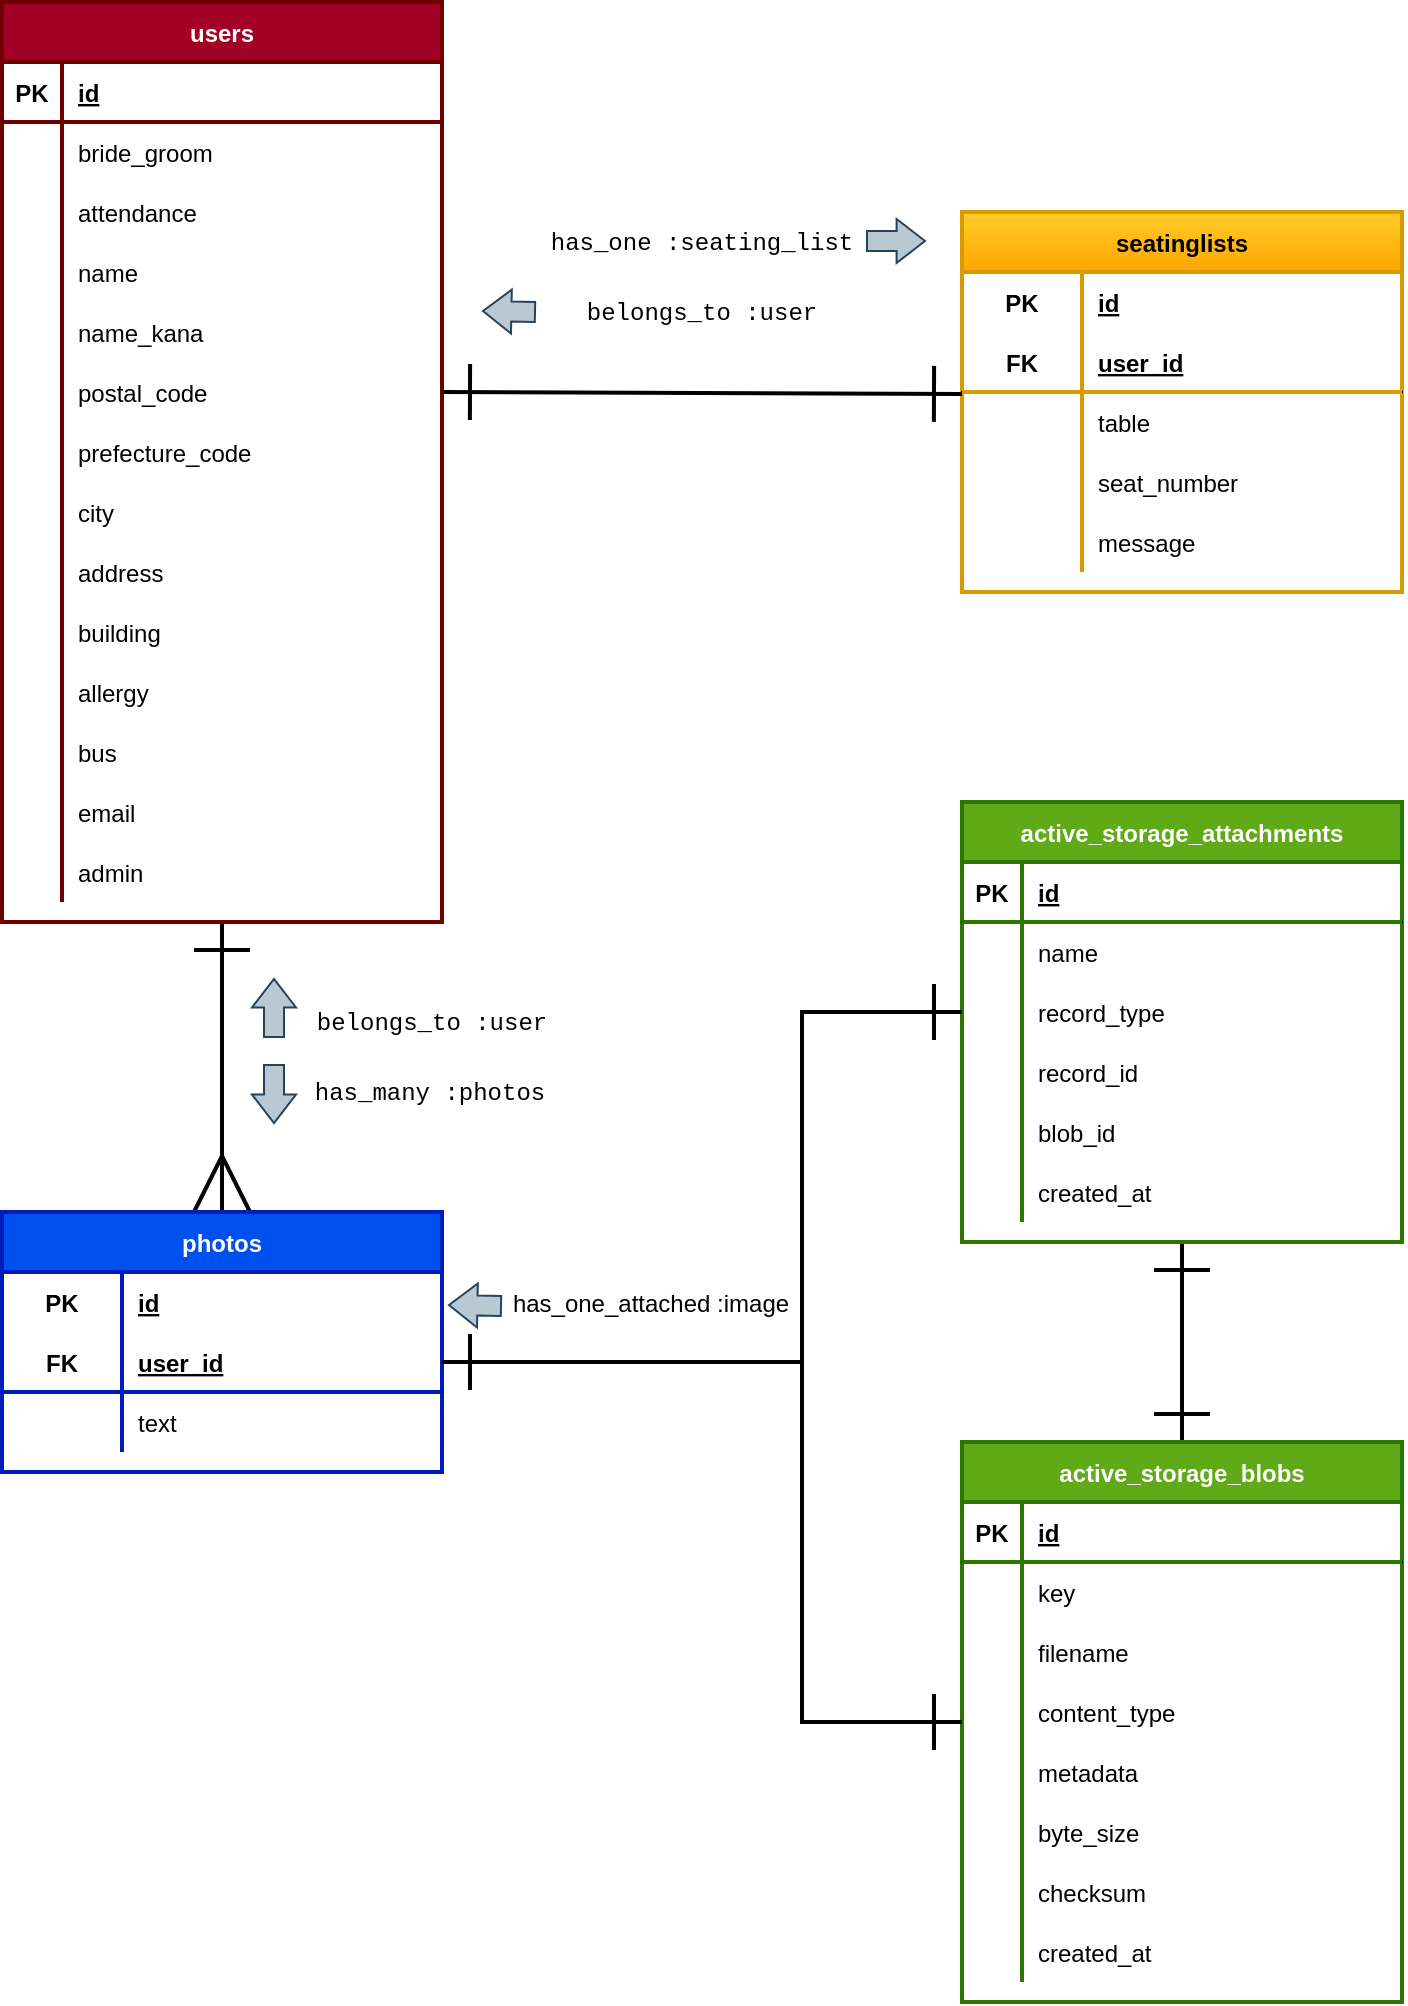 <mxfile>
    <diagram id="AAVCw8jOvvY92qQkPuC3" name="ページ1">
        <mxGraphModel dx="678" dy="627" grid="1" gridSize="10" guides="1" tooltips="1" connect="1" arrows="1" fold="1" page="1" pageScale="1" pageWidth="827" pageHeight="1169" background="#ffffff" math="0" shadow="0">
            <root>
                <mxCell id="0"/>
                <mxCell id="1" parent="0"/>
                <mxCell id="173" style="edgeStyle=none;html=1;exitX=0.5;exitY=1;exitDx=0;exitDy=0;entryX=0.5;entryY=0;entryDx=0;entryDy=0;startArrow=ERone;startFill=0;endArrow=ERmany;endFill=0;startSize=25;endSize=25;targetPerimeterSpacing=25;fontColor=#000000;strokeColor=#000000;strokeWidth=2;" parent="1" source="88" target="160" edge="1">
                    <mxGeometry relative="1" as="geometry"/>
                </mxCell>
                <mxCell id="88" value="users" style="shape=table;startSize=30;container=1;collapsible=1;childLayout=tableLayout;fixedRows=1;rowLines=0;fontStyle=1;align=center;resizeLast=1;fillColor=#a20025;strokeColor=#6F0000;fontColor=#FFFFFF;strokeWidth=2;swimlaneFillColor=#FFFFFF;verticalAlign=middle;labelBorderColor=none;gradientColor=none;" parent="1" vertex="1">
                    <mxGeometry x="40" y="80" width="220" height="460" as="geometry">
                        <mxRectangle x="350" y="130" width="60" height="30" as="alternateBounds"/>
                    </mxGeometry>
                </mxCell>
                <mxCell id="89" value="" style="shape=partialRectangle;collapsible=0;dropTarget=0;pointerEvents=0;fillColor=none;top=0;left=0;bottom=1;right=0;points=[[0,0.5],[1,0.5]];portConstraint=eastwest;" parent="88" vertex="1">
                    <mxGeometry y="30" width="220" height="30" as="geometry"/>
                </mxCell>
                <mxCell id="90" value="PK" style="shape=partialRectangle;connectable=0;fillColor=none;top=0;left=0;bottom=0;right=0;fontStyle=1;overflow=hidden;fontColor=#000000;" parent="89" vertex="1">
                    <mxGeometry width="30" height="30" as="geometry">
                        <mxRectangle width="30" height="30" as="alternateBounds"/>
                    </mxGeometry>
                </mxCell>
                <mxCell id="91" value="id" style="shape=partialRectangle;connectable=0;fillColor=none;top=0;left=0;bottom=0;right=0;align=left;spacingLeft=6;fontStyle=5;overflow=hidden;fontColor=#000000;strokeColor=#000000;" parent="89" vertex="1">
                    <mxGeometry x="30" width="190" height="30" as="geometry">
                        <mxRectangle width="190" height="30" as="alternateBounds"/>
                    </mxGeometry>
                </mxCell>
                <mxCell id="92" value="" style="shape=partialRectangle;collapsible=0;dropTarget=0;pointerEvents=0;fillColor=none;top=0;left=0;bottom=0;right=0;points=[[0,0.5],[1,0.5]];portConstraint=eastwest;" parent="88" vertex="1">
                    <mxGeometry y="60" width="220" height="30" as="geometry"/>
                </mxCell>
                <mxCell id="93" value="" style="shape=partialRectangle;connectable=0;fillColor=none;top=0;left=0;bottom=0;right=0;editable=1;overflow=hidden;" parent="92" vertex="1">
                    <mxGeometry width="30" height="30" as="geometry">
                        <mxRectangle width="30" height="30" as="alternateBounds"/>
                    </mxGeometry>
                </mxCell>
                <mxCell id="94" value="bride_groom" style="shape=partialRectangle;connectable=0;fillColor=none;top=0;left=0;bottom=0;right=0;align=left;spacingLeft=6;overflow=hidden;fontColor=#000000;" parent="92" vertex="1">
                    <mxGeometry x="30" width="190" height="30" as="geometry">
                        <mxRectangle width="190" height="30" as="alternateBounds"/>
                    </mxGeometry>
                </mxCell>
                <mxCell id="95" value="" style="shape=partialRectangle;collapsible=0;dropTarget=0;pointerEvents=0;fillColor=none;top=0;left=0;bottom=0;right=0;points=[[0,0.5],[1,0.5]];portConstraint=eastwest;" parent="88" vertex="1">
                    <mxGeometry y="90" width="220" height="30" as="geometry"/>
                </mxCell>
                <mxCell id="96" value="" style="shape=partialRectangle;connectable=0;fillColor=none;top=0;left=0;bottom=0;right=0;editable=1;overflow=hidden;" parent="95" vertex="1">
                    <mxGeometry width="30" height="30" as="geometry">
                        <mxRectangle width="30" height="30" as="alternateBounds"/>
                    </mxGeometry>
                </mxCell>
                <mxCell id="97" value="attendance" style="shape=partialRectangle;connectable=0;fillColor=none;top=0;left=0;bottom=0;right=0;align=left;spacingLeft=6;overflow=hidden;fontColor=#000000;" parent="95" vertex="1">
                    <mxGeometry x="30" width="190" height="30" as="geometry">
                        <mxRectangle width="190" height="30" as="alternateBounds"/>
                    </mxGeometry>
                </mxCell>
                <mxCell id="98" value="" style="shape=partialRectangle;collapsible=0;dropTarget=0;pointerEvents=0;fillColor=none;top=0;left=0;bottom=0;right=0;points=[[0,0.5],[1,0.5]];portConstraint=eastwest;" parent="88" vertex="1">
                    <mxGeometry y="120" width="220" height="30" as="geometry"/>
                </mxCell>
                <mxCell id="99" value="" style="shape=partialRectangle;connectable=0;fillColor=none;top=0;left=0;bottom=0;right=0;editable=1;overflow=hidden;" parent="98" vertex="1">
                    <mxGeometry width="30" height="30" as="geometry">
                        <mxRectangle width="30" height="30" as="alternateBounds"/>
                    </mxGeometry>
                </mxCell>
                <mxCell id="100" value="name" style="shape=partialRectangle;connectable=0;fillColor=none;top=0;left=0;bottom=0;right=0;align=left;spacingLeft=6;overflow=hidden;fontColor=#000000;" parent="98" vertex="1">
                    <mxGeometry x="30" width="190" height="30" as="geometry">
                        <mxRectangle width="190" height="30" as="alternateBounds"/>
                    </mxGeometry>
                </mxCell>
                <mxCell id="101" value="" style="shape=partialRectangle;collapsible=0;dropTarget=0;pointerEvents=0;fillColor=none;top=0;left=0;bottom=0;right=0;points=[[0,0.5],[1,0.5]];portConstraint=eastwest;" parent="88" vertex="1">
                    <mxGeometry y="150" width="220" height="30" as="geometry"/>
                </mxCell>
                <mxCell id="102" value="" style="shape=partialRectangle;connectable=0;fillColor=none;top=0;left=0;bottom=0;right=0;editable=1;overflow=hidden;" parent="101" vertex="1">
                    <mxGeometry width="30" height="30" as="geometry">
                        <mxRectangle width="30" height="30" as="alternateBounds"/>
                    </mxGeometry>
                </mxCell>
                <mxCell id="103" value="name_kana" style="shape=partialRectangle;connectable=0;fillColor=none;top=0;left=0;bottom=0;right=0;align=left;spacingLeft=6;overflow=hidden;fontColor=#000000;" parent="101" vertex="1">
                    <mxGeometry x="30" width="190" height="30" as="geometry">
                        <mxRectangle width="190" height="30" as="alternateBounds"/>
                    </mxGeometry>
                </mxCell>
                <mxCell id="104" value="" style="shape=partialRectangle;collapsible=0;dropTarget=0;pointerEvents=0;fillColor=none;top=0;left=0;bottom=0;right=0;points=[[0,0.5],[1,0.5]];portConstraint=eastwest;" parent="88" vertex="1">
                    <mxGeometry y="180" width="220" height="30" as="geometry"/>
                </mxCell>
                <mxCell id="105" value="" style="shape=partialRectangle;connectable=0;fillColor=none;top=0;left=0;bottom=0;right=0;editable=1;overflow=hidden;" parent="104" vertex="1">
                    <mxGeometry width="30" height="30" as="geometry">
                        <mxRectangle width="30" height="30" as="alternateBounds"/>
                    </mxGeometry>
                </mxCell>
                <mxCell id="106" value="postal_code" style="shape=partialRectangle;connectable=0;fillColor=none;top=0;left=0;bottom=0;right=0;align=left;spacingLeft=6;overflow=hidden;fontColor=#000000;" parent="104" vertex="1">
                    <mxGeometry x="30" width="190" height="30" as="geometry">
                        <mxRectangle width="190" height="30" as="alternateBounds"/>
                    </mxGeometry>
                </mxCell>
                <mxCell id="107" value="" style="shape=partialRectangle;collapsible=0;dropTarget=0;pointerEvents=0;fillColor=none;top=0;left=0;bottom=0;right=0;points=[[0,0.5],[1,0.5]];portConstraint=eastwest;" parent="88" vertex="1">
                    <mxGeometry y="210" width="220" height="30" as="geometry"/>
                </mxCell>
                <mxCell id="108" value="" style="shape=partialRectangle;connectable=0;fillColor=none;top=0;left=0;bottom=0;right=0;editable=1;overflow=hidden;" parent="107" vertex="1">
                    <mxGeometry width="30" height="30" as="geometry">
                        <mxRectangle width="30" height="30" as="alternateBounds"/>
                    </mxGeometry>
                </mxCell>
                <mxCell id="109" value="prefecture_code" style="shape=partialRectangle;connectable=0;fillColor=none;top=0;left=0;bottom=0;right=0;align=left;spacingLeft=6;overflow=hidden;fontColor=#000000;" parent="107" vertex="1">
                    <mxGeometry x="30" width="190" height="30" as="geometry">
                        <mxRectangle width="190" height="30" as="alternateBounds"/>
                    </mxGeometry>
                </mxCell>
                <mxCell id="110" value="" style="shape=partialRectangle;collapsible=0;dropTarget=0;pointerEvents=0;fillColor=none;top=0;left=0;bottom=0;right=0;points=[[0,0.5],[1,0.5]];portConstraint=eastwest;" parent="88" vertex="1">
                    <mxGeometry y="240" width="220" height="30" as="geometry"/>
                </mxCell>
                <mxCell id="111" value="" style="shape=partialRectangle;connectable=0;fillColor=none;top=0;left=0;bottom=0;right=0;editable=1;overflow=hidden;" parent="110" vertex="1">
                    <mxGeometry width="30" height="30" as="geometry">
                        <mxRectangle width="30" height="30" as="alternateBounds"/>
                    </mxGeometry>
                </mxCell>
                <mxCell id="112" value="city" style="shape=partialRectangle;connectable=0;fillColor=none;top=0;left=0;bottom=0;right=0;align=left;spacingLeft=6;overflow=hidden;fontColor=#000000;" parent="110" vertex="1">
                    <mxGeometry x="30" width="190" height="30" as="geometry">
                        <mxRectangle width="190" height="30" as="alternateBounds"/>
                    </mxGeometry>
                </mxCell>
                <mxCell id="113" value="" style="shape=partialRectangle;collapsible=0;dropTarget=0;pointerEvents=0;fillColor=none;top=0;left=0;bottom=0;right=0;points=[[0,0.5],[1,0.5]];portConstraint=eastwest;" parent="88" vertex="1">
                    <mxGeometry y="270" width="220" height="30" as="geometry"/>
                </mxCell>
                <mxCell id="114" value="" style="shape=partialRectangle;connectable=0;fillColor=none;top=0;left=0;bottom=0;right=0;editable=1;overflow=hidden;" parent="113" vertex="1">
                    <mxGeometry width="30" height="30" as="geometry">
                        <mxRectangle width="30" height="30" as="alternateBounds"/>
                    </mxGeometry>
                </mxCell>
                <mxCell id="115" value="address" style="shape=partialRectangle;connectable=0;fillColor=none;top=0;left=0;bottom=0;right=0;align=left;spacingLeft=6;overflow=hidden;fontColor=#000000;" parent="113" vertex="1">
                    <mxGeometry x="30" width="190" height="30" as="geometry">
                        <mxRectangle width="190" height="30" as="alternateBounds"/>
                    </mxGeometry>
                </mxCell>
                <mxCell id="116" value="" style="shape=partialRectangle;collapsible=0;dropTarget=0;pointerEvents=0;fillColor=none;top=0;left=0;bottom=0;right=0;points=[[0,0.5],[1,0.5]];portConstraint=eastwest;" parent="88" vertex="1">
                    <mxGeometry y="300" width="220" height="30" as="geometry"/>
                </mxCell>
                <mxCell id="117" value="" style="shape=partialRectangle;connectable=0;fillColor=none;top=0;left=0;bottom=0;right=0;editable=1;overflow=hidden;" parent="116" vertex="1">
                    <mxGeometry width="30" height="30" as="geometry">
                        <mxRectangle width="30" height="30" as="alternateBounds"/>
                    </mxGeometry>
                </mxCell>
                <mxCell id="118" value="building" style="shape=partialRectangle;connectable=0;fillColor=none;top=0;left=0;bottom=0;right=0;align=left;spacingLeft=6;overflow=hidden;fontColor=#000000;" parent="116" vertex="1">
                    <mxGeometry x="30" width="190" height="30" as="geometry">
                        <mxRectangle width="190" height="30" as="alternateBounds"/>
                    </mxGeometry>
                </mxCell>
                <mxCell id="119" value="" style="shape=partialRectangle;collapsible=0;dropTarget=0;pointerEvents=0;fillColor=none;top=0;left=0;bottom=0;right=0;points=[[0,0.5],[1,0.5]];portConstraint=eastwest;" parent="88" vertex="1">
                    <mxGeometry y="330" width="220" height="30" as="geometry"/>
                </mxCell>
                <mxCell id="120" value="" style="shape=partialRectangle;connectable=0;fillColor=none;top=0;left=0;bottom=0;right=0;editable=1;overflow=hidden;" parent="119" vertex="1">
                    <mxGeometry width="30" height="30" as="geometry">
                        <mxRectangle width="30" height="30" as="alternateBounds"/>
                    </mxGeometry>
                </mxCell>
                <mxCell id="121" value="allergy" style="shape=partialRectangle;connectable=0;fillColor=none;top=0;left=0;bottom=0;right=0;align=left;spacingLeft=6;overflow=hidden;fontColor=#000000;" parent="119" vertex="1">
                    <mxGeometry x="30" width="190" height="30" as="geometry">
                        <mxRectangle width="190" height="30" as="alternateBounds"/>
                    </mxGeometry>
                </mxCell>
                <mxCell id="122" value="" style="shape=partialRectangle;collapsible=0;dropTarget=0;pointerEvents=0;fillColor=none;top=0;left=0;bottom=0;right=0;points=[[0,0.5],[1,0.5]];portConstraint=eastwest;" parent="88" vertex="1">
                    <mxGeometry y="360" width="220" height="30" as="geometry"/>
                </mxCell>
                <mxCell id="123" value="" style="shape=partialRectangle;connectable=0;fillColor=none;top=0;left=0;bottom=0;right=0;editable=1;overflow=hidden;" parent="122" vertex="1">
                    <mxGeometry width="30" height="30" as="geometry">
                        <mxRectangle width="30" height="30" as="alternateBounds"/>
                    </mxGeometry>
                </mxCell>
                <mxCell id="124" value="bus" style="shape=partialRectangle;connectable=0;fillColor=none;top=0;left=0;bottom=0;right=0;align=left;spacingLeft=6;overflow=hidden;fontColor=#000000;" parent="122" vertex="1">
                    <mxGeometry x="30" width="190" height="30" as="geometry">
                        <mxRectangle width="190" height="30" as="alternateBounds"/>
                    </mxGeometry>
                </mxCell>
                <mxCell id="125" value="" style="shape=partialRectangle;collapsible=0;dropTarget=0;pointerEvents=0;fillColor=none;top=0;left=0;bottom=0;right=0;points=[[0,0.5],[1,0.5]];portConstraint=eastwest;" parent="88" vertex="1">
                    <mxGeometry y="390" width="220" height="30" as="geometry"/>
                </mxCell>
                <mxCell id="126" value="" style="shape=partialRectangle;connectable=0;fillColor=none;top=0;left=0;bottom=0;right=0;editable=1;overflow=hidden;" parent="125" vertex="1">
                    <mxGeometry width="30" height="30" as="geometry">
                        <mxRectangle width="30" height="30" as="alternateBounds"/>
                    </mxGeometry>
                </mxCell>
                <mxCell id="127" value="email" style="shape=partialRectangle;connectable=0;fillColor=none;top=0;left=0;bottom=0;right=0;align=left;spacingLeft=6;overflow=hidden;fontColor=#000000;" parent="125" vertex="1">
                    <mxGeometry x="30" width="190" height="30" as="geometry">
                        <mxRectangle width="190" height="30" as="alternateBounds"/>
                    </mxGeometry>
                </mxCell>
                <mxCell id="128" value="" style="shape=partialRectangle;collapsible=0;dropTarget=0;pointerEvents=0;fillColor=none;top=0;left=0;bottom=0;right=0;points=[[0,0.5],[1,0.5]];portConstraint=eastwest;" parent="88" vertex="1">
                    <mxGeometry y="420" width="220" height="30" as="geometry"/>
                </mxCell>
                <mxCell id="129" value="" style="shape=partialRectangle;connectable=0;fillColor=none;top=0;left=0;bottom=0;right=0;editable=1;overflow=hidden;" parent="128" vertex="1">
                    <mxGeometry width="30" height="30" as="geometry">
                        <mxRectangle width="30" height="30" as="alternateBounds"/>
                    </mxGeometry>
                </mxCell>
                <mxCell id="130" value="admin" style="shape=partialRectangle;connectable=0;fillColor=none;top=0;left=0;bottom=0;right=0;align=left;spacingLeft=6;overflow=hidden;fontColor=#000000;" parent="128" vertex="1">
                    <mxGeometry x="30" width="190" height="30" as="geometry">
                        <mxRectangle width="190" height="30" as="alternateBounds"/>
                    </mxGeometry>
                </mxCell>
                <mxCell id="144" value="seatinglists" style="shape=table;startSize=30;container=1;collapsible=1;childLayout=tableLayout;fixedRows=1;rowLines=0;fontStyle=1;align=center;resizeLast=1;fillColor=#ffcd28;strokeColor=#d79b00;gradientColor=#ffa500;strokeWidth=2;swimlaneFillColor=#FFFFFF;" parent="1" vertex="1">
                    <mxGeometry x="520" y="185" width="220" height="190" as="geometry"/>
                </mxCell>
                <mxCell id="145" value="" style="shape=partialRectangle;collapsible=0;dropTarget=0;pointerEvents=0;fillColor=none;top=0;left=0;bottom=0;right=0;points=[[0,0.5],[1,0.5]];portConstraint=eastwest;" parent="144" vertex="1">
                    <mxGeometry y="30" width="220" height="30" as="geometry"/>
                </mxCell>
                <mxCell id="146" value="PK" style="shape=partialRectangle;connectable=0;fillColor=none;top=0;left=0;bottom=0;right=0;fontStyle=1;overflow=hidden;fontColor=#000000;" parent="145" vertex="1">
                    <mxGeometry width="60" height="30" as="geometry">
                        <mxRectangle width="60" height="30" as="alternateBounds"/>
                    </mxGeometry>
                </mxCell>
                <mxCell id="147" value="id" style="shape=partialRectangle;connectable=0;fillColor=none;top=0;left=0;bottom=0;right=0;align=left;spacingLeft=6;fontStyle=5;overflow=hidden;fontColor=#000000;" parent="145" vertex="1">
                    <mxGeometry x="60" width="160" height="30" as="geometry">
                        <mxRectangle width="160" height="30" as="alternateBounds"/>
                    </mxGeometry>
                </mxCell>
                <mxCell id="148" value="" style="shape=partialRectangle;collapsible=0;dropTarget=0;pointerEvents=0;fillColor=none;top=0;left=0;bottom=1;right=0;points=[[0,0.5],[1,0.5]];portConstraint=eastwest;" parent="144" vertex="1">
                    <mxGeometry y="60" width="220" height="30" as="geometry"/>
                </mxCell>
                <mxCell id="149" value="FK" style="shape=partialRectangle;connectable=0;fillColor=none;top=0;left=0;bottom=0;right=0;fontStyle=1;overflow=hidden;fontColor=#000000;" parent="148" vertex="1">
                    <mxGeometry width="60" height="30" as="geometry">
                        <mxRectangle width="60" height="30" as="alternateBounds"/>
                    </mxGeometry>
                </mxCell>
                <mxCell id="150" value="user_id" style="shape=partialRectangle;connectable=0;fillColor=none;top=0;left=0;bottom=0;right=0;align=left;spacingLeft=6;fontStyle=5;overflow=hidden;fontColor=#000000;" parent="148" vertex="1">
                    <mxGeometry x="60" width="160" height="30" as="geometry">
                        <mxRectangle width="160" height="30" as="alternateBounds"/>
                    </mxGeometry>
                </mxCell>
                <mxCell id="151" value="" style="shape=partialRectangle;collapsible=0;dropTarget=0;pointerEvents=0;fillColor=none;top=0;left=0;bottom=0;right=0;points=[[0,0.5],[1,0.5]];portConstraint=eastwest;" parent="144" vertex="1">
                    <mxGeometry y="90" width="220" height="30" as="geometry"/>
                </mxCell>
                <mxCell id="152" value="" style="shape=partialRectangle;connectable=0;fillColor=none;top=0;left=0;bottom=0;right=0;editable=1;overflow=hidden;" parent="151" vertex="1">
                    <mxGeometry width="60" height="30" as="geometry">
                        <mxRectangle width="60" height="30" as="alternateBounds"/>
                    </mxGeometry>
                </mxCell>
                <mxCell id="153" value="table" style="shape=partialRectangle;connectable=0;fillColor=none;top=0;left=0;bottom=0;right=0;align=left;spacingLeft=6;overflow=hidden;fontColor=#000000;strokeWidth=2;" parent="151" vertex="1">
                    <mxGeometry x="60" width="160" height="30" as="geometry">
                        <mxRectangle width="160" height="30" as="alternateBounds"/>
                    </mxGeometry>
                </mxCell>
                <mxCell id="154" value="" style="shape=partialRectangle;collapsible=0;dropTarget=0;pointerEvents=0;fillColor=none;top=0;left=0;bottom=0;right=0;points=[[0,0.5],[1,0.5]];portConstraint=eastwest;" parent="144" vertex="1">
                    <mxGeometry y="120" width="220" height="30" as="geometry"/>
                </mxCell>
                <mxCell id="155" value="" style="shape=partialRectangle;connectable=0;fillColor=none;top=0;left=0;bottom=0;right=0;editable=1;overflow=hidden;" parent="154" vertex="1">
                    <mxGeometry width="60" height="30" as="geometry">
                        <mxRectangle width="60" height="30" as="alternateBounds"/>
                    </mxGeometry>
                </mxCell>
                <mxCell id="156" value="seat_number" style="shape=partialRectangle;connectable=0;fillColor=none;top=0;left=0;bottom=0;right=0;align=left;spacingLeft=6;overflow=hidden;fontColor=#000000;" parent="154" vertex="1">
                    <mxGeometry x="60" width="160" height="30" as="geometry">
                        <mxRectangle width="160" height="30" as="alternateBounds"/>
                    </mxGeometry>
                </mxCell>
                <mxCell id="157" value="" style="shape=partialRectangle;collapsible=0;dropTarget=0;pointerEvents=0;fillColor=none;top=0;left=0;bottom=0;right=0;points=[[0,0.5],[1,0.5]];portConstraint=eastwest;" parent="144" vertex="1">
                    <mxGeometry y="150" width="220" height="30" as="geometry"/>
                </mxCell>
                <mxCell id="158" value="" style="shape=partialRectangle;connectable=0;fillColor=none;top=0;left=0;bottom=0;right=0;editable=1;overflow=hidden;" parent="157" vertex="1">
                    <mxGeometry width="60" height="30" as="geometry">
                        <mxRectangle width="60" height="30" as="alternateBounds"/>
                    </mxGeometry>
                </mxCell>
                <mxCell id="159" value="message" style="shape=partialRectangle;connectable=0;fillColor=none;top=0;left=0;bottom=0;right=0;align=left;spacingLeft=6;overflow=hidden;fontColor=#000000;" parent="157" vertex="1">
                    <mxGeometry x="60" width="160" height="30" as="geometry">
                        <mxRectangle width="160" height="30" as="alternateBounds"/>
                    </mxGeometry>
                </mxCell>
                <mxCell id="160" value="photos" style="shape=table;startSize=30;container=1;collapsible=1;childLayout=tableLayout;fixedRows=1;rowLines=0;fontStyle=1;align=center;resizeLast=1;fillColor=#0050ef;fontColor=#ffffff;strokeColor=#001DBC;strokeWidth=2;swimlaneFillColor=#FFFFFF;" parent="1" vertex="1">
                    <mxGeometry x="40" y="685" width="220" height="130" as="geometry"/>
                </mxCell>
                <mxCell id="161" value="" style="shape=partialRectangle;collapsible=0;dropTarget=0;pointerEvents=0;fillColor=none;top=0;left=0;bottom=0;right=0;points=[[0,0.5],[1,0.5]];portConstraint=eastwest;" parent="160" vertex="1">
                    <mxGeometry y="30" width="220" height="30" as="geometry"/>
                </mxCell>
                <mxCell id="162" value="PK" style="shape=partialRectangle;connectable=0;fillColor=none;top=0;left=0;bottom=0;right=0;fontStyle=1;overflow=hidden;fontColor=#000000;" parent="161" vertex="1">
                    <mxGeometry width="60" height="30" as="geometry">
                        <mxRectangle width="60" height="30" as="alternateBounds"/>
                    </mxGeometry>
                </mxCell>
                <mxCell id="163" value="id" style="shape=partialRectangle;connectable=0;fillColor=none;top=0;left=0;bottom=0;right=0;align=left;spacingLeft=6;fontStyle=5;overflow=hidden;fontColor=#000000;" parent="161" vertex="1">
                    <mxGeometry x="60" width="160" height="30" as="geometry">
                        <mxRectangle width="160" height="30" as="alternateBounds"/>
                    </mxGeometry>
                </mxCell>
                <mxCell id="164" value="" style="shape=partialRectangle;collapsible=0;dropTarget=0;pointerEvents=0;fillColor=none;top=0;left=0;bottom=1;right=0;points=[[0,0.5],[1,0.5]];portConstraint=eastwest;" parent="160" vertex="1">
                    <mxGeometry y="60" width="220" height="30" as="geometry"/>
                </mxCell>
                <mxCell id="165" value="FK" style="shape=partialRectangle;connectable=0;fillColor=none;top=0;left=0;bottom=0;right=0;fontStyle=1;overflow=hidden;fontColor=#000000;" parent="164" vertex="1">
                    <mxGeometry width="60" height="30" as="geometry">
                        <mxRectangle width="60" height="30" as="alternateBounds"/>
                    </mxGeometry>
                </mxCell>
                <mxCell id="166" value="user_id" style="shape=partialRectangle;connectable=0;fillColor=none;top=0;left=0;bottom=0;right=0;align=left;spacingLeft=6;fontStyle=5;overflow=hidden;fontColor=#000000;" parent="164" vertex="1">
                    <mxGeometry x="60" width="160" height="30" as="geometry">
                        <mxRectangle width="160" height="30" as="alternateBounds"/>
                    </mxGeometry>
                </mxCell>
                <mxCell id="167" value="" style="shape=partialRectangle;collapsible=0;dropTarget=0;pointerEvents=0;fillColor=none;top=0;left=0;bottom=0;right=0;points=[[0,0.5],[1,0.5]];portConstraint=eastwest;" parent="160" vertex="1">
                    <mxGeometry y="90" width="220" height="30" as="geometry"/>
                </mxCell>
                <mxCell id="168" value="" style="shape=partialRectangle;connectable=0;fillColor=none;top=0;left=0;bottom=0;right=0;editable=1;overflow=hidden;" parent="167" vertex="1">
                    <mxGeometry width="60" height="30" as="geometry">
                        <mxRectangle width="60" height="30" as="alternateBounds"/>
                    </mxGeometry>
                </mxCell>
                <mxCell id="169" value="text" style="shape=partialRectangle;connectable=0;fillColor=none;top=0;left=0;bottom=0;right=0;align=left;spacingLeft=6;overflow=hidden;fontColor=#000000;" parent="167" vertex="1">
                    <mxGeometry x="60" width="160" height="30" as="geometry">
                        <mxRectangle width="160" height="30" as="alternateBounds"/>
                    </mxGeometry>
                </mxCell>
                <mxCell id="175" style="edgeStyle=none;html=1;exitX=1;exitY=0.5;exitDx=0;exitDy=0;entryX=0;entryY=0.033;entryDx=0;entryDy=0;entryPerimeter=0;startArrow=ERone;startFill=0;endArrow=ERone;endFill=0;startSize=25;endSize=25;targetPerimeterSpacing=25;strokeColor=#000000;strokeWidth=2;" parent="1" source="104" target="151" edge="1">
                    <mxGeometry relative="1" as="geometry"/>
                </mxCell>
                <mxCell id="237" style="edgeStyle=none;html=1;exitX=0.5;exitY=1;exitDx=0;exitDy=0;entryX=0.5;entryY=0;entryDx=0;entryDy=0;startArrow=ERone;startFill=0;endArrow=ERone;endFill=0;startSize=25;endSize=25;targetPerimeterSpacing=25;fontColor=#000000;strokeColor=#000000;strokeWidth=2;" parent="1" source="193" target="212" edge="1">
                    <mxGeometry relative="1" as="geometry"/>
                </mxCell>
                <mxCell id="193" value="active_storage_attachments" style="shape=table;startSize=30;container=1;collapsible=1;childLayout=tableLayout;fixedRows=1;rowLines=0;fontStyle=1;align=center;resizeLast=1;fillColor=#60a917;fontColor=#ffffff;strokeColor=#2D7600;strokeWidth=2;swimlaneFillColor=#FFFFFF;" parent="1" vertex="1">
                    <mxGeometry x="520" y="480" width="220" height="220" as="geometry"/>
                </mxCell>
                <mxCell id="194" value="" style="shape=partialRectangle;collapsible=0;dropTarget=0;pointerEvents=0;fillColor=none;top=0;left=0;bottom=1;right=0;points=[[0,0.5],[1,0.5]];portConstraint=eastwest;" parent="193" vertex="1">
                    <mxGeometry y="30" width="220" height="30" as="geometry"/>
                </mxCell>
                <mxCell id="195" value="PK" style="shape=partialRectangle;connectable=0;fillColor=none;top=0;left=0;bottom=0;right=0;fontStyle=1;overflow=hidden;fontColor=#000000;" parent="194" vertex="1">
                    <mxGeometry width="30" height="30" as="geometry">
                        <mxRectangle width="30" height="30" as="alternateBounds"/>
                    </mxGeometry>
                </mxCell>
                <mxCell id="196" value="id" style="shape=partialRectangle;connectable=0;fillColor=none;top=0;left=0;bottom=0;right=0;align=left;spacingLeft=6;fontStyle=5;overflow=hidden;fontColor=#000000;" parent="194" vertex="1">
                    <mxGeometry x="30" width="190" height="30" as="geometry">
                        <mxRectangle width="190" height="30" as="alternateBounds"/>
                    </mxGeometry>
                </mxCell>
                <mxCell id="197" value="" style="shape=partialRectangle;collapsible=0;dropTarget=0;pointerEvents=0;fillColor=none;top=0;left=0;bottom=0;right=0;points=[[0,0.5],[1,0.5]];portConstraint=eastwest;" parent="193" vertex="1">
                    <mxGeometry y="60" width="220" height="30" as="geometry"/>
                </mxCell>
                <mxCell id="198" value="" style="shape=partialRectangle;connectable=0;fillColor=none;top=0;left=0;bottom=0;right=0;editable=1;overflow=hidden;" parent="197" vertex="1">
                    <mxGeometry width="30" height="30" as="geometry">
                        <mxRectangle width="30" height="30" as="alternateBounds"/>
                    </mxGeometry>
                </mxCell>
                <mxCell id="199" value="name" style="shape=partialRectangle;connectable=0;fillColor=none;top=0;left=0;bottom=0;right=0;align=left;spacingLeft=6;overflow=hidden;fontColor=#000000;" parent="197" vertex="1">
                    <mxGeometry x="30" width="190" height="30" as="geometry">
                        <mxRectangle width="190" height="30" as="alternateBounds"/>
                    </mxGeometry>
                </mxCell>
                <mxCell id="200" value="" style="shape=partialRectangle;collapsible=0;dropTarget=0;pointerEvents=0;fillColor=none;top=0;left=0;bottom=0;right=0;points=[[0,0.5],[1,0.5]];portConstraint=eastwest;" parent="193" vertex="1">
                    <mxGeometry y="90" width="220" height="30" as="geometry"/>
                </mxCell>
                <mxCell id="201" value="" style="shape=partialRectangle;connectable=0;fillColor=none;top=0;left=0;bottom=0;right=0;editable=1;overflow=hidden;" parent="200" vertex="1">
                    <mxGeometry width="30" height="30" as="geometry">
                        <mxRectangle width="30" height="30" as="alternateBounds"/>
                    </mxGeometry>
                </mxCell>
                <mxCell id="202" value="record_type" style="shape=partialRectangle;connectable=0;fillColor=none;top=0;left=0;bottom=0;right=0;align=left;spacingLeft=6;overflow=hidden;fontColor=#000000;" parent="200" vertex="1">
                    <mxGeometry x="30" width="190" height="30" as="geometry">
                        <mxRectangle width="190" height="30" as="alternateBounds"/>
                    </mxGeometry>
                </mxCell>
                <mxCell id="203" value="" style="shape=partialRectangle;collapsible=0;dropTarget=0;pointerEvents=0;fillColor=none;top=0;left=0;bottom=0;right=0;points=[[0,0.5],[1,0.5]];portConstraint=eastwest;" parent="193" vertex="1">
                    <mxGeometry y="120" width="220" height="30" as="geometry"/>
                </mxCell>
                <mxCell id="204" value="" style="shape=partialRectangle;connectable=0;fillColor=none;top=0;left=0;bottom=0;right=0;editable=1;overflow=hidden;" parent="203" vertex="1">
                    <mxGeometry width="30" height="30" as="geometry">
                        <mxRectangle width="30" height="30" as="alternateBounds"/>
                    </mxGeometry>
                </mxCell>
                <mxCell id="205" value="record_id" style="shape=partialRectangle;connectable=0;fillColor=none;top=0;left=0;bottom=0;right=0;align=left;spacingLeft=6;overflow=hidden;fontColor=#000000;" parent="203" vertex="1">
                    <mxGeometry x="30" width="190" height="30" as="geometry">
                        <mxRectangle width="190" height="30" as="alternateBounds"/>
                    </mxGeometry>
                </mxCell>
                <mxCell id="206" value="" style="shape=partialRectangle;collapsible=0;dropTarget=0;pointerEvents=0;fillColor=none;top=0;left=0;bottom=0;right=0;points=[[0,0.5],[1,0.5]];portConstraint=eastwest;" parent="193" vertex="1">
                    <mxGeometry y="150" width="220" height="30" as="geometry"/>
                </mxCell>
                <mxCell id="207" value="" style="shape=partialRectangle;connectable=0;fillColor=none;top=0;left=0;bottom=0;right=0;editable=1;overflow=hidden;" parent="206" vertex="1">
                    <mxGeometry width="30" height="30" as="geometry">
                        <mxRectangle width="30" height="30" as="alternateBounds"/>
                    </mxGeometry>
                </mxCell>
                <mxCell id="208" value="blob_id" style="shape=partialRectangle;connectable=0;fillColor=none;top=0;left=0;bottom=0;right=0;align=left;spacingLeft=6;overflow=hidden;fontColor=#000000;" parent="206" vertex="1">
                    <mxGeometry x="30" width="190" height="30" as="geometry">
                        <mxRectangle width="190" height="30" as="alternateBounds"/>
                    </mxGeometry>
                </mxCell>
                <mxCell id="209" value="" style="shape=partialRectangle;collapsible=0;dropTarget=0;pointerEvents=0;fillColor=none;top=0;left=0;bottom=0;right=0;points=[[0,0.5],[1,0.5]];portConstraint=eastwest;" parent="193" vertex="1">
                    <mxGeometry y="180" width="220" height="30" as="geometry"/>
                </mxCell>
                <mxCell id="210" value="" style="shape=partialRectangle;connectable=0;fillColor=none;top=0;left=0;bottom=0;right=0;editable=1;overflow=hidden;" parent="209" vertex="1">
                    <mxGeometry width="30" height="30" as="geometry">
                        <mxRectangle width="30" height="30" as="alternateBounds"/>
                    </mxGeometry>
                </mxCell>
                <mxCell id="211" value="created_at" style="shape=partialRectangle;connectable=0;fillColor=none;top=0;left=0;bottom=0;right=0;align=left;spacingLeft=6;overflow=hidden;fontColor=#000000;" parent="209" vertex="1">
                    <mxGeometry x="30" width="190" height="30" as="geometry">
                        <mxRectangle width="190" height="30" as="alternateBounds"/>
                    </mxGeometry>
                </mxCell>
                <mxCell id="212" value="active_storage_blobs" style="shape=table;startSize=30;container=1;collapsible=1;childLayout=tableLayout;fixedRows=1;rowLines=0;fontStyle=1;align=center;resizeLast=1;fillColor=#60a917;fontColor=#FFFFFF;strokeColor=#2D7600;swimlaneFillColor=#FFFFFF;strokeWidth=2;" parent="1" vertex="1">
                    <mxGeometry x="520" y="800" width="220" height="280" as="geometry"/>
                </mxCell>
                <mxCell id="213" value="" style="shape=partialRectangle;collapsible=0;dropTarget=0;pointerEvents=0;fillColor=none;top=0;left=0;bottom=1;right=0;points=[[0,0.5],[1,0.5]];portConstraint=eastwest;" parent="212" vertex="1">
                    <mxGeometry y="30" width="220" height="30" as="geometry"/>
                </mxCell>
                <mxCell id="214" value="PK" style="shape=partialRectangle;connectable=0;fillColor=none;top=0;left=0;bottom=0;right=0;fontStyle=1;overflow=hidden;fontColor=#000000;" parent="213" vertex="1">
                    <mxGeometry width="30" height="30" as="geometry">
                        <mxRectangle width="30" height="30" as="alternateBounds"/>
                    </mxGeometry>
                </mxCell>
                <mxCell id="215" value="id" style="shape=partialRectangle;connectable=0;fillColor=none;top=0;left=0;bottom=0;right=0;align=left;spacingLeft=6;fontStyle=5;overflow=hidden;fontColor=#000000;strokeColor=#000000;" parent="213" vertex="1">
                    <mxGeometry x="30" width="190" height="30" as="geometry">
                        <mxRectangle width="190" height="30" as="alternateBounds"/>
                    </mxGeometry>
                </mxCell>
                <mxCell id="216" value="" style="shape=partialRectangle;collapsible=0;dropTarget=0;pointerEvents=0;fillColor=none;top=0;left=0;bottom=0;right=0;points=[[0,0.5],[1,0.5]];portConstraint=eastwest;" parent="212" vertex="1">
                    <mxGeometry y="60" width="220" height="30" as="geometry"/>
                </mxCell>
                <mxCell id="217" value="" style="shape=partialRectangle;connectable=0;fillColor=none;top=0;left=0;bottom=0;right=0;editable=1;overflow=hidden;" parent="216" vertex="1">
                    <mxGeometry width="30" height="30" as="geometry">
                        <mxRectangle width="30" height="30" as="alternateBounds"/>
                    </mxGeometry>
                </mxCell>
                <mxCell id="218" value="key" style="shape=partialRectangle;connectable=0;fillColor=none;top=0;left=0;bottom=0;right=0;align=left;spacingLeft=6;overflow=hidden;fontColor=#000000;" parent="216" vertex="1">
                    <mxGeometry x="30" width="190" height="30" as="geometry">
                        <mxRectangle width="190" height="30" as="alternateBounds"/>
                    </mxGeometry>
                </mxCell>
                <mxCell id="219" value="" style="shape=partialRectangle;collapsible=0;dropTarget=0;pointerEvents=0;fillColor=none;top=0;left=0;bottom=0;right=0;points=[[0,0.5],[1,0.5]];portConstraint=eastwest;" parent="212" vertex="1">
                    <mxGeometry y="90" width="220" height="30" as="geometry"/>
                </mxCell>
                <mxCell id="220" value="" style="shape=partialRectangle;connectable=0;fillColor=none;top=0;left=0;bottom=0;right=0;editable=1;overflow=hidden;" parent="219" vertex="1">
                    <mxGeometry width="30" height="30" as="geometry">
                        <mxRectangle width="30" height="30" as="alternateBounds"/>
                    </mxGeometry>
                </mxCell>
                <mxCell id="221" value="filename" style="shape=partialRectangle;connectable=0;fillColor=none;top=0;left=0;bottom=0;right=0;align=left;spacingLeft=6;overflow=hidden;fontColor=#000000;" parent="219" vertex="1">
                    <mxGeometry x="30" width="190" height="30" as="geometry">
                        <mxRectangle width="190" height="30" as="alternateBounds"/>
                    </mxGeometry>
                </mxCell>
                <mxCell id="222" value="" style="shape=partialRectangle;collapsible=0;dropTarget=0;pointerEvents=0;fillColor=none;top=0;left=0;bottom=0;right=0;points=[[0,0.5],[1,0.5]];portConstraint=eastwest;" parent="212" vertex="1">
                    <mxGeometry y="120" width="220" height="30" as="geometry"/>
                </mxCell>
                <mxCell id="223" value="" style="shape=partialRectangle;connectable=0;fillColor=none;top=0;left=0;bottom=0;right=0;editable=1;overflow=hidden;" parent="222" vertex="1">
                    <mxGeometry width="30" height="30" as="geometry">
                        <mxRectangle width="30" height="30" as="alternateBounds"/>
                    </mxGeometry>
                </mxCell>
                <mxCell id="224" value="content_type" style="shape=partialRectangle;connectable=0;fillColor=none;top=0;left=0;bottom=0;right=0;align=left;spacingLeft=6;overflow=hidden;fontColor=#000000;" parent="222" vertex="1">
                    <mxGeometry x="30" width="190" height="30" as="geometry">
                        <mxRectangle width="190" height="30" as="alternateBounds"/>
                    </mxGeometry>
                </mxCell>
                <mxCell id="225" value="" style="shape=partialRectangle;collapsible=0;dropTarget=0;pointerEvents=0;fillColor=none;top=0;left=0;bottom=0;right=0;points=[[0,0.5],[1,0.5]];portConstraint=eastwest;" parent="212" vertex="1">
                    <mxGeometry y="150" width="220" height="30" as="geometry"/>
                </mxCell>
                <mxCell id="226" value="" style="shape=partialRectangle;connectable=0;fillColor=none;top=0;left=0;bottom=0;right=0;editable=1;overflow=hidden;" parent="225" vertex="1">
                    <mxGeometry width="30" height="30" as="geometry">
                        <mxRectangle width="30" height="30" as="alternateBounds"/>
                    </mxGeometry>
                </mxCell>
                <mxCell id="227" value="metadata" style="shape=partialRectangle;connectable=0;fillColor=none;top=0;left=0;bottom=0;right=0;align=left;spacingLeft=6;overflow=hidden;fontColor=#000000;" parent="225" vertex="1">
                    <mxGeometry x="30" width="190" height="30" as="geometry">
                        <mxRectangle width="190" height="30" as="alternateBounds"/>
                    </mxGeometry>
                </mxCell>
                <mxCell id="228" value="" style="shape=partialRectangle;collapsible=0;dropTarget=0;pointerEvents=0;fillColor=none;top=0;left=0;bottom=0;right=0;points=[[0,0.5],[1,0.5]];portConstraint=eastwest;" parent="212" vertex="1">
                    <mxGeometry y="180" width="220" height="30" as="geometry"/>
                </mxCell>
                <mxCell id="229" value="" style="shape=partialRectangle;connectable=0;fillColor=none;top=0;left=0;bottom=0;right=0;editable=1;overflow=hidden;" parent="228" vertex="1">
                    <mxGeometry width="30" height="30" as="geometry">
                        <mxRectangle width="30" height="30" as="alternateBounds"/>
                    </mxGeometry>
                </mxCell>
                <mxCell id="230" value="byte_size" style="shape=partialRectangle;connectable=0;fillColor=none;top=0;left=0;bottom=0;right=0;align=left;spacingLeft=6;overflow=hidden;fontColor=#000000;" parent="228" vertex="1">
                    <mxGeometry x="30" width="190" height="30" as="geometry">
                        <mxRectangle width="190" height="30" as="alternateBounds"/>
                    </mxGeometry>
                </mxCell>
                <mxCell id="231" value="" style="shape=partialRectangle;collapsible=0;dropTarget=0;pointerEvents=0;fillColor=none;top=0;left=0;bottom=0;right=0;points=[[0,0.5],[1,0.5]];portConstraint=eastwest;" parent="212" vertex="1">
                    <mxGeometry y="210" width="220" height="30" as="geometry"/>
                </mxCell>
                <mxCell id="232" value="" style="shape=partialRectangle;connectable=0;fillColor=none;top=0;left=0;bottom=0;right=0;editable=1;overflow=hidden;" parent="231" vertex="1">
                    <mxGeometry width="30" height="30" as="geometry">
                        <mxRectangle width="30" height="30" as="alternateBounds"/>
                    </mxGeometry>
                </mxCell>
                <mxCell id="233" value="checksum" style="shape=partialRectangle;connectable=0;fillColor=none;top=0;left=0;bottom=0;right=0;align=left;spacingLeft=6;overflow=hidden;fontColor=#000000;" parent="231" vertex="1">
                    <mxGeometry x="30" width="190" height="30" as="geometry">
                        <mxRectangle width="190" height="30" as="alternateBounds"/>
                    </mxGeometry>
                </mxCell>
                <mxCell id="234" value="" style="shape=partialRectangle;collapsible=0;dropTarget=0;pointerEvents=0;fillColor=none;top=0;left=0;bottom=0;right=0;points=[[0,0.5],[1,0.5]];portConstraint=eastwest;" parent="212" vertex="1">
                    <mxGeometry y="240" width="220" height="30" as="geometry"/>
                </mxCell>
                <mxCell id="235" value="" style="shape=partialRectangle;connectable=0;fillColor=none;top=0;left=0;bottom=0;right=0;editable=1;overflow=hidden;" parent="234" vertex="1">
                    <mxGeometry width="30" height="30" as="geometry">
                        <mxRectangle width="30" height="30" as="alternateBounds"/>
                    </mxGeometry>
                </mxCell>
                <mxCell id="236" value="created_at" style="shape=partialRectangle;connectable=0;fillColor=none;top=0;left=0;bottom=0;right=0;align=left;spacingLeft=6;overflow=hidden;fontColor=#000000;" parent="234" vertex="1">
                    <mxGeometry x="30" width="190" height="30" as="geometry">
                        <mxRectangle width="190" height="30" as="alternateBounds"/>
                    </mxGeometry>
                </mxCell>
                <mxCell id="238" style="edgeStyle=none;html=1;exitX=0;exitY=0.5;exitDx=0;exitDy=0;startArrow=ERone;startFill=0;endArrow=ERone;endFill=0;startSize=25;endSize=25;targetPerimeterSpacing=25;rounded=0;strokeColor=#000000;strokeWidth=2;" parent="1" source="200" edge="1">
                    <mxGeometry relative="1" as="geometry">
                        <mxPoint x="520" y="940" as="targetPoint"/>
                        <Array as="points">
                            <mxPoint x="440" y="585"/>
                            <mxPoint x="440" y="940"/>
                        </Array>
                    </mxGeometry>
                </mxCell>
                <mxCell id="239" style="edgeStyle=none;rounded=0;html=1;exitX=1;exitY=0.5;exitDx=0;exitDy=0;startArrow=ERone;startFill=0;endArrow=none;endFill=0;startSize=25;endSize=25;targetPerimeterSpacing=25;strokeColor=#000000;strokeWidth=2;" parent="1" source="164" edge="1">
                    <mxGeometry relative="1" as="geometry">
                        <mxPoint x="440" y="760" as="targetPoint"/>
                    </mxGeometry>
                </mxCell>
                <mxCell id="246" value="" style="endArrow=classic;html=1;rounded=0;targetPerimeterSpacing=0;jumpSize=6;shape=flexArrow;endWidth=11;endSize=4.4;fillColor=#bac8d3;strokeColor=#23445d;" parent="1" edge="1">
                    <mxGeometry width="50" height="50" relative="1" as="geometry">
                        <mxPoint x="290" y="732" as="sourcePoint"/>
                        <mxPoint x="263" y="731.5" as="targetPoint"/>
                    </mxGeometry>
                </mxCell>
                <mxCell id="247" value="&lt;span&gt;&lt;font&gt;has_one_attached :image&lt;/font&gt;&lt;/span&gt;" style="text;html=1;align=center;verticalAlign=middle;whiteSpace=wrap;rounded=0;fillColor=none;strokeColor=none;fontColor=#000000;" parent="1" vertex="1">
                    <mxGeometry x="293" y="716" width="143" height="30" as="geometry"/>
                </mxCell>
                <mxCell id="249" value="&lt;div style=&quot;font-family: menlo, monaco, &amp;quot;courier new&amp;quot;, monospace; line-height: 18px;&quot;&gt;has_one :seating_list&lt;br&gt;&lt;/div&gt;" style="text;html=1;fillColor=none;align=center;verticalAlign=middle;whiteSpace=wrap;rounded=0;strokeColor=none;fontColor=#000000;" parent="1" vertex="1">
                    <mxGeometry x="310" y="185" width="160" height="30" as="geometry"/>
                </mxCell>
                <mxCell id="250" value="&lt;div style=&quot;font-family: menlo, monaco, &amp;quot;courier new&amp;quot;, monospace; line-height: 18px;&quot;&gt;&lt;div style=&quot;font-family: &amp;quot;menlo&amp;quot; , &amp;quot;monaco&amp;quot; , &amp;quot;courier new&amp;quot; , monospace ; line-height: 18px&quot;&gt;has_many :photos&lt;/div&gt;&lt;/div&gt;" style="text;html=1;strokeColor=none;fillColor=none;align=center;verticalAlign=middle;whiteSpace=wrap;rounded=0;fontColor=#000000;" parent="1" vertex="1">
                    <mxGeometry x="189" y="610" width="130" height="30" as="geometry"/>
                </mxCell>
                <mxCell id="251" value="&lt;div style=&quot;font-family: menlo, monaco, &amp;quot;courier new&amp;quot;, monospace; font-weight: normal; font-size: 12px; line-height: 18px;&quot;&gt;&lt;div&gt;&lt;span style=&quot;&quot;&gt;belongs_to :user&lt;/span&gt;&lt;/div&gt;&lt;/div&gt;" style="text;whiteSpace=wrap;html=1;fillColor=none;strokeColor=none;align=center;fontColor=#000000;" parent="1" vertex="1">
                    <mxGeometry x="310" y="220" width="160" height="30" as="geometry"/>
                </mxCell>
                <mxCell id="252" value="&lt;div style=&quot;font-family: menlo, monaco, &amp;quot;courier new&amp;quot;, monospace; font-weight: normal; font-size: 12px; line-height: 18px;&quot;&gt;&lt;div&gt;&lt;span style=&quot;&quot;&gt;belongs_to :user&lt;/span&gt;&lt;/div&gt;&lt;/div&gt;" style="text;whiteSpace=wrap;html=1;fillColor=none;strokeColor=none;align=center;fontColor=#000000;" parent="1" vertex="1">
                    <mxGeometry x="190" y="575" width="130" height="30" as="geometry"/>
                </mxCell>
                <mxCell id="253" value="" style="endArrow=classic;html=1;rounded=0;targetPerimeterSpacing=0;jumpSize=6;shape=flexArrow;endWidth=11;endSize=4.4;fillColor=#bac8d3;strokeColor=#23445d;" parent="1" edge="1">
                    <mxGeometry width="50" height="50" relative="1" as="geometry">
                        <mxPoint x="307" y="235" as="sourcePoint"/>
                        <mxPoint x="280" y="234.5" as="targetPoint"/>
                    </mxGeometry>
                </mxCell>
                <mxCell id="254" value="" style="endArrow=classic;html=1;rounded=0;targetPerimeterSpacing=0;jumpSize=6;shape=flexArrow;endWidth=11;endSize=4.4;fillColor=#bac8d3;strokeColor=#23445d;fontColor=#000000;" parent="1" edge="1">
                    <mxGeometry width="50" height="50" relative="1" as="geometry">
                        <mxPoint x="472" y="199.5" as="sourcePoint"/>
                        <mxPoint x="502" y="199.5" as="targetPoint"/>
                    </mxGeometry>
                </mxCell>
                <mxCell id="255" value="" style="endArrow=classic;html=1;rounded=0;targetPerimeterSpacing=0;jumpSize=6;shape=flexArrow;endWidth=11;endSize=4.4;fillColor=#bac8d3;strokeColor=#23445d;" parent="1" edge="1">
                    <mxGeometry width="50" height="50" relative="1" as="geometry">
                        <mxPoint x="176" y="598" as="sourcePoint"/>
                        <mxPoint x="176" y="568" as="targetPoint"/>
                    </mxGeometry>
                </mxCell>
                <mxCell id="256" value="" style="endArrow=classic;html=1;rounded=0;targetPerimeterSpacing=0;jumpSize=6;shape=flexArrow;endWidth=11;endSize=4.4;fillColor=#bac8d3;strokeColor=#23445d;" parent="1" edge="1">
                    <mxGeometry width="50" height="50" relative="1" as="geometry">
                        <mxPoint x="176" y="611" as="sourcePoint"/>
                        <mxPoint x="176" y="641" as="targetPoint"/>
                    </mxGeometry>
                </mxCell>
                <mxCell id="258" value="" style="endArrow=none;html=1;rounded=0;fontColor=#000000;strokeColor=#6F0000;fillColor=#a20025;strokeWidth=2;" parent="1" edge="1">
                    <mxGeometry relative="1" as="geometry">
                        <mxPoint x="40" y="140" as="sourcePoint"/>
                        <mxPoint x="260" y="140" as="targetPoint"/>
                    </mxGeometry>
                </mxCell>
                <mxCell id="259" value="" style="endArrow=none;html=1;rounded=0;fontColor=#000000;strokeColor=#d79b00;fillColor=#ffcd28;strokeWidth=2;gradientColor=#ffa500;" parent="1" edge="1">
                    <mxGeometry relative="1" as="geometry">
                        <mxPoint x="520" y="275" as="sourcePoint"/>
                        <mxPoint x="740" y="275" as="targetPoint"/>
                    </mxGeometry>
                </mxCell>
                <mxCell id="260" value="" style="endArrow=none;html=1;rounded=0;fontColor=#000000;strokeColor=#2D7600;fillColor=#60a917;strokeWidth=2;" parent="1" edge="1">
                    <mxGeometry relative="1" as="geometry">
                        <mxPoint x="520" y="540" as="sourcePoint"/>
                        <mxPoint x="740" y="540" as="targetPoint"/>
                    </mxGeometry>
                </mxCell>
                <mxCell id="261" value="" style="endArrow=none;html=1;rounded=0;fontColor=#000000;strokeColor=#2D7600;fillColor=#60a917;strokeWidth=2;" parent="1" edge="1">
                    <mxGeometry relative="1" as="geometry">
                        <mxPoint x="520" y="860" as="sourcePoint"/>
                        <mxPoint x="740" y="860" as="targetPoint"/>
                    </mxGeometry>
                </mxCell>
                <mxCell id="262" value="" style="endArrow=none;html=1;rounded=0;fontColor=#000000;strokeColor=#001DBC;fillColor=#0050ef;strokeWidth=2;" parent="1" edge="1">
                    <mxGeometry relative="1" as="geometry">
                        <mxPoint x="40" y="775" as="sourcePoint"/>
                        <mxPoint x="260" y="775" as="targetPoint"/>
                        <Array as="points">
                            <mxPoint x="170" y="775"/>
                        </Array>
                    </mxGeometry>
                </mxCell>
            </root>
        </mxGraphModel>
    </diagram>
    <diagram id="AnYCfF5YAqWHBRxGBroi" name="ページ2">
        <mxGraphModel dx="904" dy="836" grid="1" gridSize="10" guides="1" tooltips="1" connect="1" arrows="1" fold="1" page="1" pageScale="1" pageWidth="827" pageHeight="1169" background="#ffffff" math="0" shadow="0">
            <root>
                <mxCell id="ygmUMtC_UWeH2b448xiA-0"/>
                <mxCell id="ygmUMtC_UWeH2b448xiA-1" parent="ygmUMtC_UWeH2b448xiA-0"/>
                <mxCell id="ygmUMtC_UWeH2b448xiA-7" style="edgeStyle=none;html=1;exitX=1;exitY=0.5;exitDx=0;exitDy=0;entryX=0;entryY=0.5;entryDx=0;entryDy=0;fontColor=#000000;strokeColor=#000000;strokeWidth=1;" parent="ygmUMtC_UWeH2b448xiA-1" source="ygmUMtC_UWeH2b448xiA-2" target="ygmUMtC_UWeH2b448xiA-4" edge="1">
                    <mxGeometry relative="1" as="geometry"/>
                </mxCell>
                <mxCell id="ygmUMtC_UWeH2b448xiA-2" value="招待状ページ" style="whiteSpace=wrap;html=1;align=center;labelBorderColor=none;strokeColor=#000000;strokeWidth=1;fillColor=#E6E6E6;fontColor=#000000;rounded=1;dashed=1;" parent="ygmUMtC_UWeH2b448xiA-1" vertex="1">
                    <mxGeometry x="40" y="90" width="150" height="40" as="geometry"/>
                </mxCell>
                <mxCell id="ygmUMtC_UWeH2b448xiA-8" style="edgeStyle=none;html=1;exitX=0.5;exitY=0;exitDx=0;exitDy=0;fontColor=#000000;strokeColor=#000000;strokeWidth=1;rounded=0;entryX=0.5;entryY=0;entryDx=0;entryDy=0;" parent="ygmUMtC_UWeH2b448xiA-1" source="ygmUMtC_UWeH2b448xiA-4" target="ygmUMtC_UWeH2b448xiA-2" edge="1">
                    <mxGeometry relative="1" as="geometry">
                        <mxPoint x="60" y="40" as="targetPoint"/>
                        <Array as="points">
                            <mxPoint x="354" y="50"/>
                            <mxPoint x="115" y="50"/>
                        </Array>
                    </mxGeometry>
                </mxCell>
                <mxCell id="ygmUMtC_UWeH2b448xiA-4" value="招待状回答ページ" style="whiteSpace=wrap;html=1;align=center;labelBorderColor=none;strokeColor=#000000;strokeWidth=1;fillColor=#E6E6E6;fontColor=#000000;rounded=1;dashed=1;" parent="ygmUMtC_UWeH2b448xiA-1" vertex="1">
                    <mxGeometry x="294" y="90" width="120" height="40" as="geometry"/>
                </mxCell>
                <mxCell id="ygmUMtC_UWeH2b448xiA-12" style="edgeStyle=none;rounded=0;html=1;exitX=0.5;exitY=1;exitDx=0;exitDy=0;entryX=0.5;entryY=0;entryDx=0;entryDy=0;fontColor=#000000;strokeColor=#000000;strokeWidth=1;" parent="ygmUMtC_UWeH2b448xiA-1" source="ygmUMtC_UWeH2b448xiA-9" target="ygmUMtC_UWeH2b448xiA-10" edge="1">
                    <mxGeometry relative="1" as="geometry"/>
                </mxCell>
                <mxCell id="ygmUMtC_UWeH2b448xiA-9" value="結婚式当日パンフレット&lt;br&gt;ログインページ" style="whiteSpace=wrap;html=1;align=center;labelBorderColor=none;strokeColor=#000000;strokeWidth=1;fillColor=#E6E6E6;fontColor=#000000;rounded=1;" parent="ygmUMtC_UWeH2b448xiA-1" vertex="1">
                    <mxGeometry x="40" y="160" width="150" height="40" as="geometry"/>
                </mxCell>
                <mxCell id="ygmUMtC_UWeH2b448xiA-14" style="edgeStyle=none;rounded=0;html=1;exitX=1;exitY=0.5;exitDx=0;exitDy=0;entryX=0;entryY=0.5;entryDx=0;entryDy=0;fontColor=#000000;strokeColor=#000000;strokeWidth=1;startArrow=classic;startFill=1;" parent="ygmUMtC_UWeH2b448xiA-1" source="ygmUMtC_UWeH2b448xiA-10" target="ygmUMtC_UWeH2b448xiA-13" edge="1">
                    <mxGeometry relative="1" as="geometry"/>
                </mxCell>
                <mxCell id="ygmUMtC_UWeH2b448xiA-27" style="edgeStyle=none;rounded=0;html=1;exitX=1;exitY=0;exitDx=0;exitDy=0;entryX=0;entryY=0.5;entryDx=0;entryDy=0;fontColor=#000000;startArrow=none;startFill=0;endArrow=classic;endFill=1;strokeColor=#000000;strokeWidth=1;" parent="ygmUMtC_UWeH2b448xiA-1" source="ygmUMtC_UWeH2b448xiA-10" target="ygmUMtC_UWeH2b448xiA-26" edge="1">
                    <mxGeometry relative="1" as="geometry"/>
                </mxCell>
                <mxCell id="ygmUMtC_UWeH2b448xiA-10" value="パンフレット&lt;br&gt;トップページ" style="whiteSpace=wrap;html=1;align=center;labelBorderColor=none;strokeColor=#000000;strokeWidth=1;fillColor=#E6E6E6;fontColor=#000000;rounded=1;" parent="ygmUMtC_UWeH2b448xiA-1" vertex="1">
                    <mxGeometry x="40" y="260" width="150" height="40" as="geometry"/>
                </mxCell>
                <mxCell id="ygmUMtC_UWeH2b448xiA-13" value="新郎新婦の&lt;br&gt;プロフィールページ" style="whiteSpace=wrap;html=1;align=center;labelBorderColor=none;strokeColor=#000000;strokeWidth=1;fillColor=#E6E6E6;fontColor=#000000;rounded=1;" parent="ygmUMtC_UWeH2b448xiA-1" vertex="1">
                    <mxGeometry x="294" y="260" width="150" height="40" as="geometry"/>
                </mxCell>
                <mxCell id="ygmUMtC_UWeH2b448xiA-15" value="" style="endArrow=none;html=1;rounded=0;fontColor=#000000;strokeColor=#000000;strokeWidth=1;" parent="ygmUMtC_UWeH2b448xiA-1" edge="1">
                    <mxGeometry width="50" height="50" relative="1" as="geometry">
                        <mxPoint x="240" y="460" as="sourcePoint"/>
                        <mxPoint x="240" y="280" as="targetPoint"/>
                    </mxGeometry>
                </mxCell>
                <mxCell id="ygmUMtC_UWeH2b448xiA-19" style="edgeStyle=none;rounded=0;html=1;exitX=0;exitY=0.5;exitDx=0;exitDy=0;fontColor=#000000;strokeColor=#000000;strokeWidth=1;endArrow=none;endFill=0;startArrow=classic;startFill=1;" parent="ygmUMtC_UWeH2b448xiA-1" source="ygmUMtC_UWeH2b448xiA-16" edge="1">
                    <mxGeometry relative="1" as="geometry">
                        <mxPoint x="240" y="340" as="targetPoint"/>
                    </mxGeometry>
                </mxCell>
                <mxCell id="ygmUMtC_UWeH2b448xiA-16" value="席次表ページ&lt;span style=&quot;color: rgba(0 , 0 , 0 , 0) ; font-family: monospace ; font-size: 0px&quot;&gt;%3CmxGraphModel%3E%3Croot%3E%3CmxCell%20id%3D%220%22%2F%3E%3CmxCell%20id%3D%221%22%20parent%3D%220%22%2F%3E%3CmxCell%20id%3D%222%22%20value%3D%22%E6%96%B0%E9%83%8E%E6%96%B0%E5%A9%A6%E3%81%AE%26lt%3Bbr%26gt%3B%E3%83%97%E3%83%AD%E3%83%95%E3%82%A3%E3%83%BC%E3%83%AB%E3%83%9A%E3%83%BC%E3%82%B8%22%20style%3D%22whiteSpace%3Dwrap%3Bhtml%3D1%3Balign%3Dcenter%3BlabelBorderColor%3Dnone%3BstrokeColor%3D%23000000%3BstrokeWidth%3D1%3BfillColor%3D%23E6E6E6%3BfontColor%3D%23000000%3Brounded%3D1%3B%22%20vertex%3D%221%22%20parent%3D%221%22%3E%3CmxGeometry%20x%3D%22294%22%20y%3D%22260%22%20width%3D%22150%22%20height%3D%2240%22%20as%3D%22geometry%22%2F%3E%3C%2FmxCell%3E%3C%2Froot%3E%3C%2FmxGraphModel%3E&lt;/span&gt;" style="whiteSpace=wrap;html=1;align=center;labelBorderColor=none;strokeColor=#000000;strokeWidth=1;fillColor=#E6E6E6;fontColor=#000000;rounded=1;" parent="ygmUMtC_UWeH2b448xiA-1" vertex="1">
                    <mxGeometry x="294" y="320" width="150" height="40" as="geometry"/>
                </mxCell>
                <mxCell id="ygmUMtC_UWeH2b448xiA-20" style="edgeStyle=none;rounded=0;html=1;exitX=0;exitY=0.5;exitDx=0;exitDy=0;fontColor=#000000;startArrow=classic;startFill=1;endArrow=none;endFill=0;strokeColor=#000000;strokeWidth=1;" parent="ygmUMtC_UWeH2b448xiA-1" source="ygmUMtC_UWeH2b448xiA-17" edge="1">
                    <mxGeometry relative="1" as="geometry">
                        <mxPoint x="240" y="400" as="targetPoint"/>
                    </mxGeometry>
                </mxCell>
                <mxCell id="ygmUMtC_UWeH2b448xiA-17" value="食事メニューページ" style="whiteSpace=wrap;html=1;align=center;labelBorderColor=none;strokeColor=#000000;strokeWidth=1;fillColor=#E6E6E6;fontColor=#000000;rounded=1;" parent="ygmUMtC_UWeH2b448xiA-1" vertex="1">
                    <mxGeometry x="294" y="380" width="150" height="40" as="geometry"/>
                </mxCell>
                <mxCell id="ygmUMtC_UWeH2b448xiA-21" style="edgeStyle=none;rounded=0;html=1;exitX=0;exitY=0.5;exitDx=0;exitDy=0;fontColor=#000000;startArrow=classic;startFill=1;endArrow=none;endFill=0;strokeColor=#000000;strokeWidth=1;" parent="ygmUMtC_UWeH2b448xiA-1" source="ygmUMtC_UWeH2b448xiA-18" edge="1">
                    <mxGeometry relative="1" as="geometry">
                        <mxPoint x="240" y="460" as="targetPoint"/>
                    </mxGeometry>
                </mxCell>
                <mxCell id="ygmUMtC_UWeH2b448xiA-24" style="edgeStyle=none;rounded=0;html=1;exitX=1;exitY=0.5;exitDx=0;exitDy=0;entryX=0;entryY=0.5;entryDx=0;entryDy=0;fontColor=#000000;startArrow=none;startFill=0;endArrow=classic;endFill=1;strokeColor=#000000;strokeWidth=1;" parent="ygmUMtC_UWeH2b448xiA-1" source="ygmUMtC_UWeH2b448xiA-18" target="ygmUMtC_UWeH2b448xiA-23" edge="1">
                    <mxGeometry relative="1" as="geometry"/>
                </mxCell>
                <mxCell id="ygmUMtC_UWeH2b448xiA-18" value="写真一覧ページ" style="whiteSpace=wrap;html=1;align=center;labelBorderColor=none;strokeColor=#000000;strokeWidth=1;fillColor=#E6E6E6;fontColor=#000000;rounded=1;" parent="ygmUMtC_UWeH2b448xiA-1" vertex="1">
                    <mxGeometry x="294" y="440" width="150" height="40" as="geometry"/>
                </mxCell>
                <mxCell id="ygmUMtC_UWeH2b448xiA-25" style="edgeStyle=none;rounded=0;html=1;exitX=0.5;exitY=1;exitDx=0;exitDy=0;fontColor=#000000;startArrow=none;startFill=0;endArrow=classic;endFill=1;strokeColor=#000000;strokeWidth=1;entryX=0.5;entryY=1;entryDx=0;entryDy=0;" parent="ygmUMtC_UWeH2b448xiA-1" source="ygmUMtC_UWeH2b448xiA-23" target="ygmUMtC_UWeH2b448xiA-18" edge="1">
                    <mxGeometry relative="1" as="geometry">
                        <mxPoint x="430" y="500" as="targetPoint"/>
                        <Array as="points">
                            <mxPoint x="565" y="520"/>
                            <mxPoint x="370" y="520"/>
                        </Array>
                    </mxGeometry>
                </mxCell>
                <mxCell id="ygmUMtC_UWeH2b448xiA-23" value="写真投稿ページ" style="whiteSpace=wrap;html=1;align=center;labelBorderColor=none;strokeColor=#000000;strokeWidth=1;fillColor=#E6E6E6;fontColor=#000000;rounded=1;" parent="ygmUMtC_UWeH2b448xiA-1" vertex="1">
                    <mxGeometry x="490" y="440" width="150" height="40" as="geometry"/>
                </mxCell>
                <mxCell id="ygmUMtC_UWeH2b448xiA-28" style="edgeStyle=none;rounded=0;html=1;exitX=0;exitY=0;exitDx=0;exitDy=0;fontColor=#000000;startArrow=none;startFill=0;endArrow=classic;endFill=1;strokeColor=#000000;strokeWidth=1;" parent="ygmUMtC_UWeH2b448xiA-1" source="ygmUMtC_UWeH2b448xiA-26" edge="1">
                    <mxGeometry relative="1" as="geometry">
                        <mxPoint x="170" y="250" as="targetPoint"/>
                    </mxGeometry>
                </mxCell>
                <mxCell id="ygmUMtC_UWeH2b448xiA-31" style="edgeStyle=none;rounded=0;html=1;exitX=1;exitY=0.75;exitDx=0;exitDy=0;entryX=0;entryY=0.75;entryDx=0;entryDy=0;fontColor=#000000;startArrow=none;startFill=0;endArrow=classic;endFill=1;strokeColor=#000000;strokeWidth=1;" parent="ygmUMtC_UWeH2b448xiA-1" source="ygmUMtC_UWeH2b448xiA-26" target="ygmUMtC_UWeH2b448xiA-29" edge="1">
                    <mxGeometry relative="1" as="geometry"/>
                </mxCell>
                <mxCell id="ygmUMtC_UWeH2b448xiA-26" value="管理画面&lt;br&gt;※管理者のみ" style="whiteSpace=wrap;html=1;align=center;labelBorderColor=none;strokeColor=#000000;strokeWidth=1;fillColor=#E6E6E6;fontColor=#000000;rounded=1;" parent="ygmUMtC_UWeH2b448xiA-1" vertex="1">
                    <mxGeometry x="294" y="180" width="150" height="40" as="geometry"/>
                </mxCell>
                <mxCell id="ygmUMtC_UWeH2b448xiA-32" style="edgeStyle=none;rounded=0;html=1;exitX=0;exitY=0.25;exitDx=0;exitDy=0;entryX=1;entryY=0.25;entryDx=0;entryDy=0;fontColor=#000000;startArrow=none;startFill=0;endArrow=classic;endFill=1;strokeColor=#000000;strokeWidth=1;" parent="ygmUMtC_UWeH2b448xiA-1" source="ygmUMtC_UWeH2b448xiA-29" target="ygmUMtC_UWeH2b448xiA-26" edge="1">
                    <mxGeometry relative="1" as="geometry"/>
                </mxCell>
                <mxCell id="ygmUMtC_UWeH2b448xiA-29" value="席次表作成ページ" style="whiteSpace=wrap;html=1;align=center;labelBorderColor=none;strokeColor=#000000;strokeWidth=1;fillColor=#E6E6E6;fontColor=#000000;rounded=1;" parent="ygmUMtC_UWeH2b448xiA-1" vertex="1">
                    <mxGeometry x="490" y="180" width="150" height="40" as="geometry"/>
                </mxCell>
            </root>
        </mxGraphModel>
    </diagram>
</mxfile>